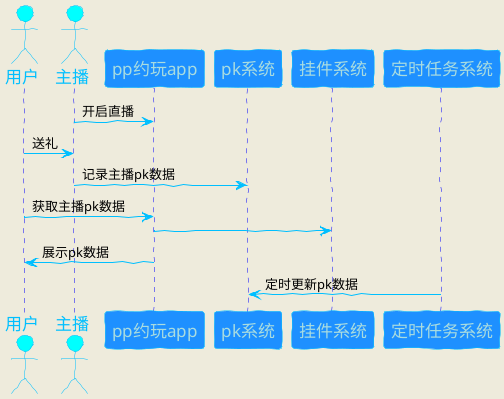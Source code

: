 @startuml
skinparam backgroundColor #EEEBDC
skinparam handwritten true
skinparam sequence {
ArrowColor DeepSkyBlue
ActorBorderColor DeepSkyBlue
LifeLineBorderColor blue
LifeLineBackgroundColor #A9DCDF

ParticipantBorderColor DeepSkyBlue
ParticipantBackgroundColor DodgerBlue
ParticipantFontName Impact
ParticipantFontSize 17
ParticipantFontColor #A9DCDF

ActorBackgroundColor aqua
ActorFontColor DeepSkyBlue
ActorFontSize 17
ActorFontName Aapex
}

actor 用户
actor 主播
participant pp约玩app
participant pk系统
participant 挂件系统
participant 定时任务系统
主播 -> pp约玩app:开启直播
用户 -> 主播:送礼

主播 -> pk系统:记录主播pk数据
用户 -> pp约玩app:获取主播pk数据

pp约玩app -> 挂件系统
pp约玩app -> 用户:展示pk数据
定时任务系统->pk系统:定时更新pk数据
@enduml